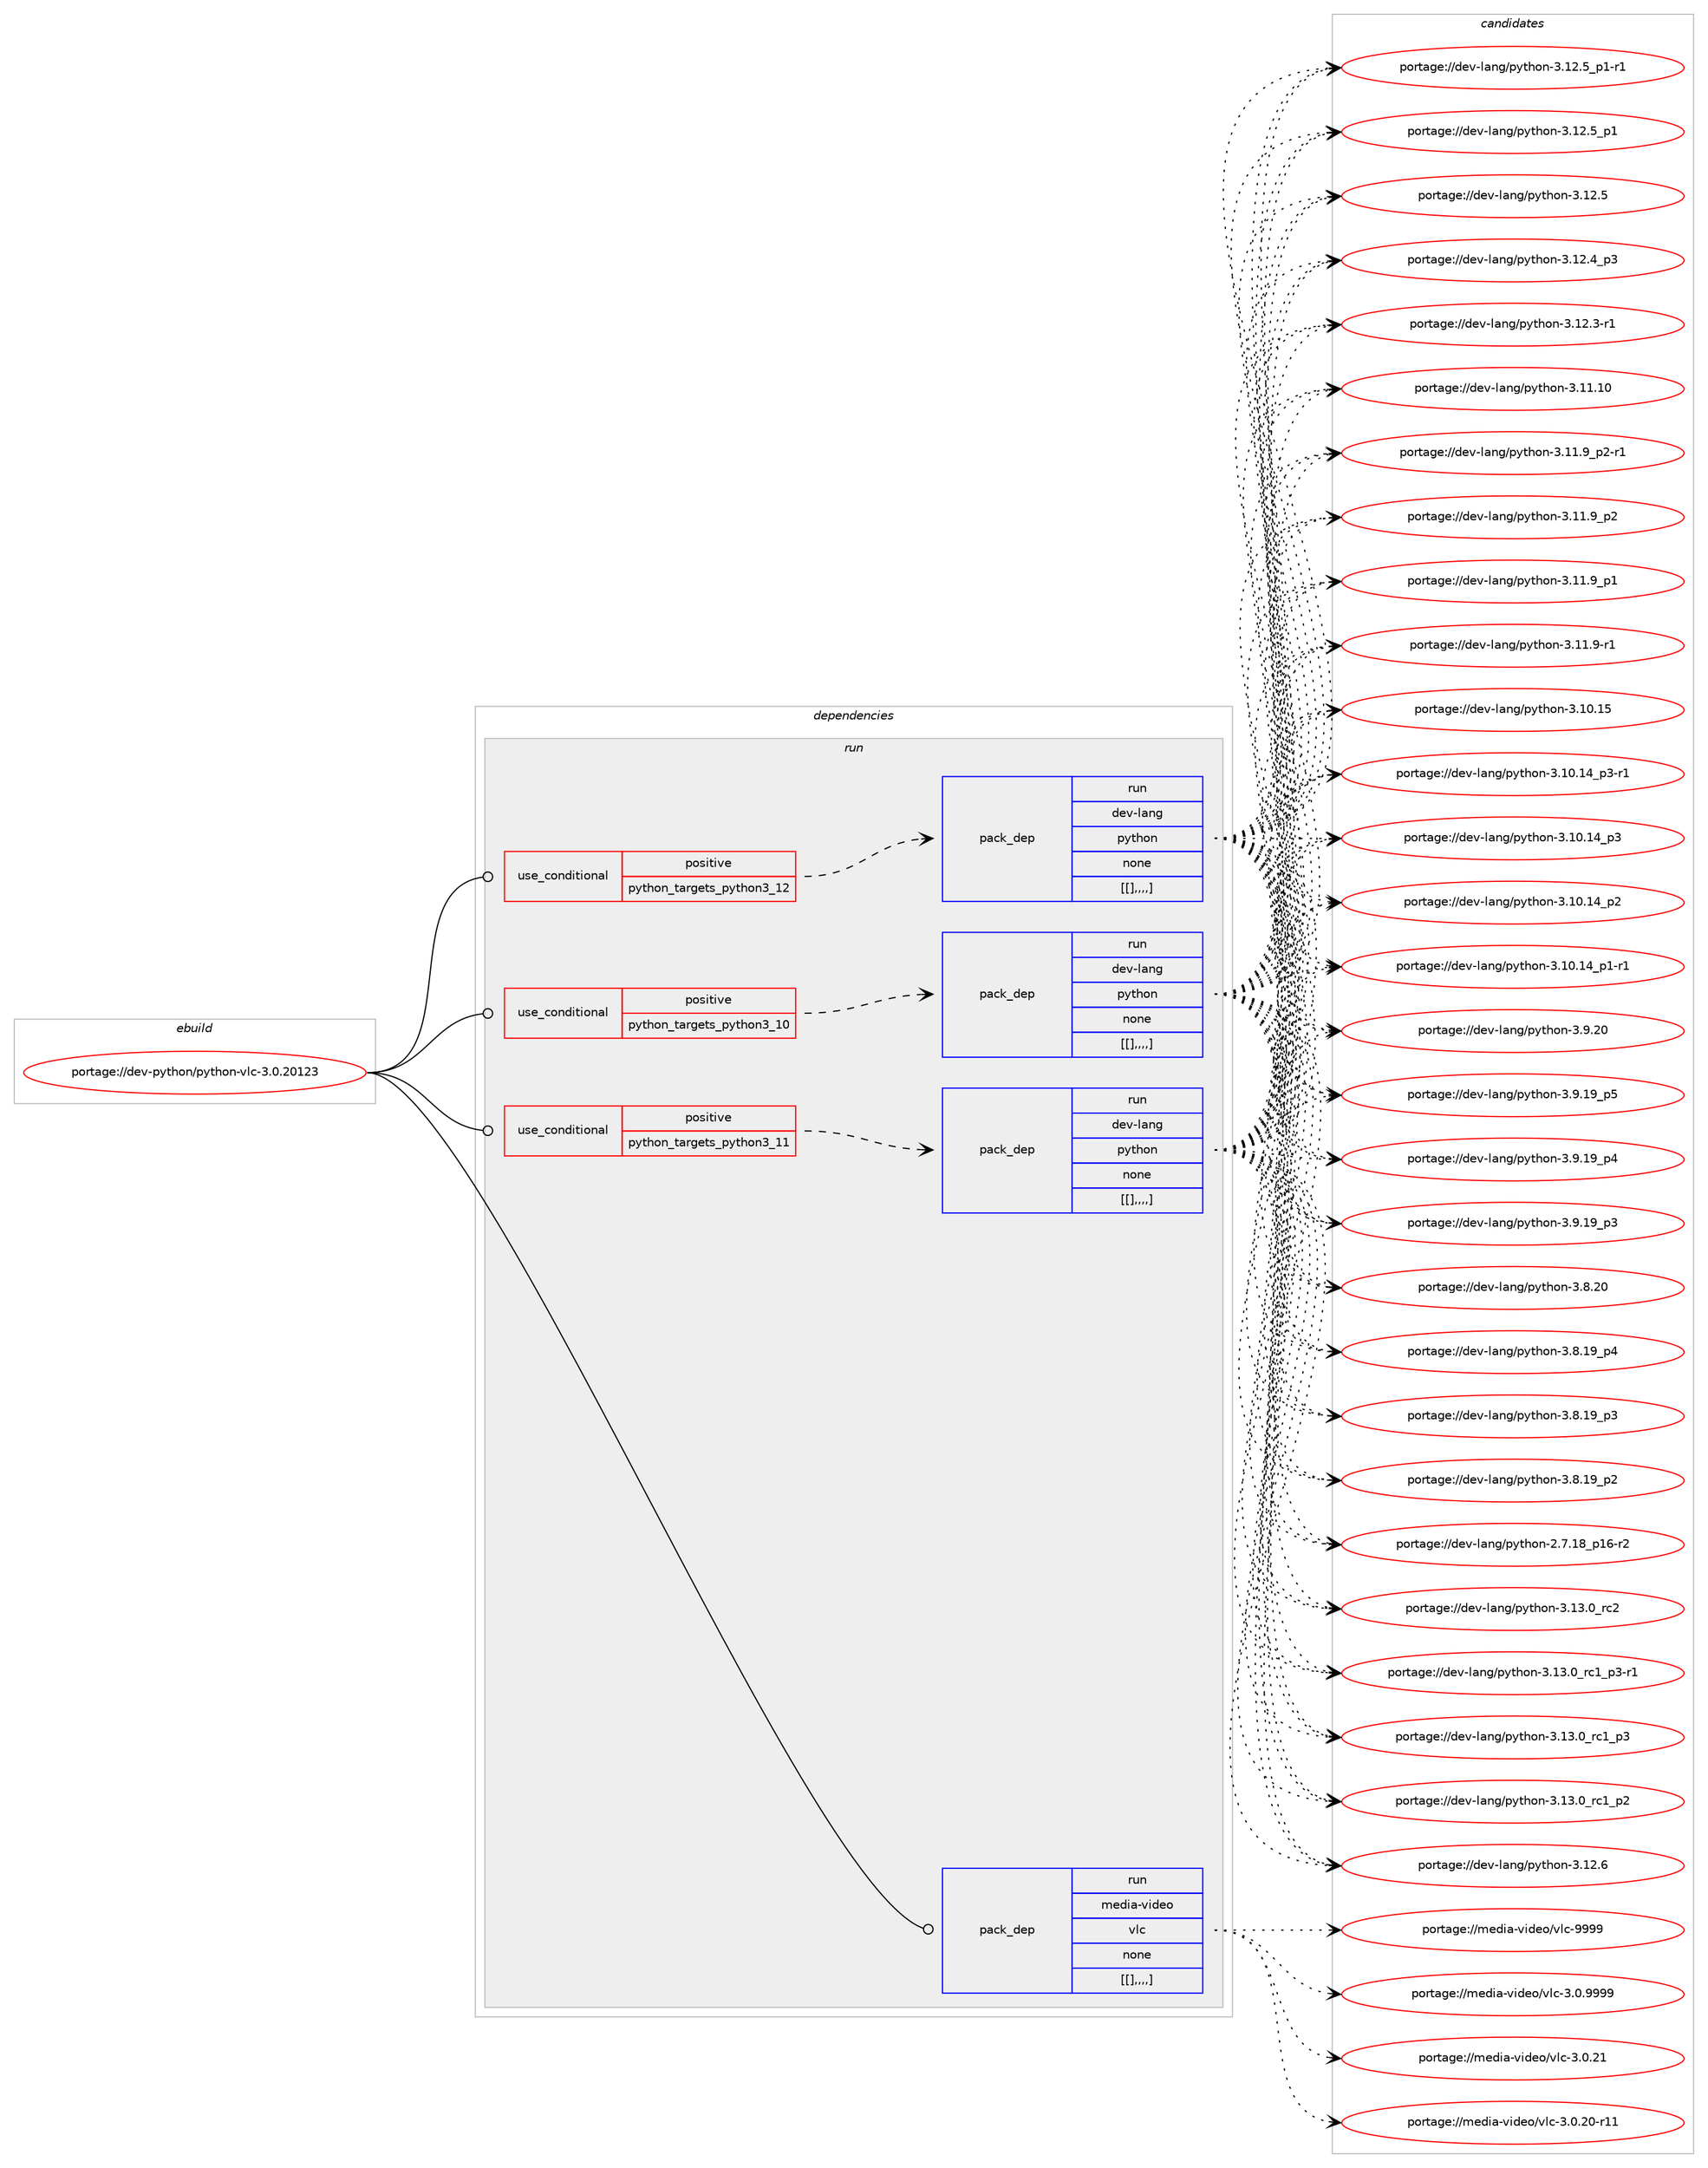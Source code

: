 digraph prolog {

# *************
# Graph options
# *************

newrank=true;
concentrate=true;
compound=true;
graph [rankdir=LR,fontname=Helvetica,fontsize=10,ranksep=1.5];#, ranksep=2.5, nodesep=0.2];
edge  [arrowhead=vee];
node  [fontname=Helvetica,fontsize=10];

# **********
# The ebuild
# **********

subgraph cluster_leftcol {
color=gray;
label=<<i>ebuild</i>>;
id [label="portage://dev-python/python-vlc-3.0.20123", color=red, width=4, href="../dev-python/python-vlc-3.0.20123.svg"];
}

# ****************
# The dependencies
# ****************

subgraph cluster_midcol {
color=gray;
label=<<i>dependencies</i>>;
subgraph cluster_compile {
fillcolor="#eeeeee";
style=filled;
label=<<i>compile</i>>;
}
subgraph cluster_compileandrun {
fillcolor="#eeeeee";
style=filled;
label=<<i>compile and run</i>>;
}
subgraph cluster_run {
fillcolor="#eeeeee";
style=filled;
label=<<i>run</i>>;
subgraph cond39380 {
dependency162447 [label=<<TABLE BORDER="0" CELLBORDER="1" CELLSPACING="0" CELLPADDING="4"><TR><TD ROWSPAN="3" CELLPADDING="10">use_conditional</TD></TR><TR><TD>positive</TD></TR><TR><TD>python_targets_python3_10</TD></TR></TABLE>>, shape=none, color=red];
subgraph pack121809 {
dependency162448 [label=<<TABLE BORDER="0" CELLBORDER="1" CELLSPACING="0" CELLPADDING="4" WIDTH="220"><TR><TD ROWSPAN="6" CELLPADDING="30">pack_dep</TD></TR><TR><TD WIDTH="110">run</TD></TR><TR><TD>dev-lang</TD></TR><TR><TD>python</TD></TR><TR><TD>none</TD></TR><TR><TD>[[],,,,]</TD></TR></TABLE>>, shape=none, color=blue];
}
dependency162447:e -> dependency162448:w [weight=20,style="dashed",arrowhead="vee"];
}
id:e -> dependency162447:w [weight=20,style="solid",arrowhead="odot"];
subgraph cond39381 {
dependency162449 [label=<<TABLE BORDER="0" CELLBORDER="1" CELLSPACING="0" CELLPADDING="4"><TR><TD ROWSPAN="3" CELLPADDING="10">use_conditional</TD></TR><TR><TD>positive</TD></TR><TR><TD>python_targets_python3_11</TD></TR></TABLE>>, shape=none, color=red];
subgraph pack121810 {
dependency162450 [label=<<TABLE BORDER="0" CELLBORDER="1" CELLSPACING="0" CELLPADDING="4" WIDTH="220"><TR><TD ROWSPAN="6" CELLPADDING="30">pack_dep</TD></TR><TR><TD WIDTH="110">run</TD></TR><TR><TD>dev-lang</TD></TR><TR><TD>python</TD></TR><TR><TD>none</TD></TR><TR><TD>[[],,,,]</TD></TR></TABLE>>, shape=none, color=blue];
}
dependency162449:e -> dependency162450:w [weight=20,style="dashed",arrowhead="vee"];
}
id:e -> dependency162449:w [weight=20,style="solid",arrowhead="odot"];
subgraph cond39382 {
dependency162451 [label=<<TABLE BORDER="0" CELLBORDER="1" CELLSPACING="0" CELLPADDING="4"><TR><TD ROWSPAN="3" CELLPADDING="10">use_conditional</TD></TR><TR><TD>positive</TD></TR><TR><TD>python_targets_python3_12</TD></TR></TABLE>>, shape=none, color=red];
subgraph pack121811 {
dependency162452 [label=<<TABLE BORDER="0" CELLBORDER="1" CELLSPACING="0" CELLPADDING="4" WIDTH="220"><TR><TD ROWSPAN="6" CELLPADDING="30">pack_dep</TD></TR><TR><TD WIDTH="110">run</TD></TR><TR><TD>dev-lang</TD></TR><TR><TD>python</TD></TR><TR><TD>none</TD></TR><TR><TD>[[],,,,]</TD></TR></TABLE>>, shape=none, color=blue];
}
dependency162451:e -> dependency162452:w [weight=20,style="dashed",arrowhead="vee"];
}
id:e -> dependency162451:w [weight=20,style="solid",arrowhead="odot"];
subgraph pack121812 {
dependency162453 [label=<<TABLE BORDER="0" CELLBORDER="1" CELLSPACING="0" CELLPADDING="4" WIDTH="220"><TR><TD ROWSPAN="6" CELLPADDING="30">pack_dep</TD></TR><TR><TD WIDTH="110">run</TD></TR><TR><TD>media-video</TD></TR><TR><TD>vlc</TD></TR><TR><TD>none</TD></TR><TR><TD>[[],,,,]</TD></TR></TABLE>>, shape=none, color=blue];
}
id:e -> dependency162453:w [weight=20,style="solid",arrowhead="odot"];
}
}

# **************
# The candidates
# **************

subgraph cluster_choices {
rank=same;
color=gray;
label=<<i>candidates</i>>;

subgraph choice121809 {
color=black;
nodesep=1;
choice10010111845108971101034711212111610411111045514649514648951149950 [label="portage://dev-lang/python-3.13.0_rc2", color=red, width=4,href="../dev-lang/python-3.13.0_rc2.svg"];
choice1001011184510897110103471121211161041111104551464951464895114994995112514511449 [label="portage://dev-lang/python-3.13.0_rc1_p3-r1", color=red, width=4,href="../dev-lang/python-3.13.0_rc1_p3-r1.svg"];
choice100101118451089711010347112121116104111110455146495146489511499499511251 [label="portage://dev-lang/python-3.13.0_rc1_p3", color=red, width=4,href="../dev-lang/python-3.13.0_rc1_p3.svg"];
choice100101118451089711010347112121116104111110455146495146489511499499511250 [label="portage://dev-lang/python-3.13.0_rc1_p2", color=red, width=4,href="../dev-lang/python-3.13.0_rc1_p2.svg"];
choice10010111845108971101034711212111610411111045514649504654 [label="portage://dev-lang/python-3.12.6", color=red, width=4,href="../dev-lang/python-3.12.6.svg"];
choice1001011184510897110103471121211161041111104551464950465395112494511449 [label="portage://dev-lang/python-3.12.5_p1-r1", color=red, width=4,href="../dev-lang/python-3.12.5_p1-r1.svg"];
choice100101118451089711010347112121116104111110455146495046539511249 [label="portage://dev-lang/python-3.12.5_p1", color=red, width=4,href="../dev-lang/python-3.12.5_p1.svg"];
choice10010111845108971101034711212111610411111045514649504653 [label="portage://dev-lang/python-3.12.5", color=red, width=4,href="../dev-lang/python-3.12.5.svg"];
choice100101118451089711010347112121116104111110455146495046529511251 [label="portage://dev-lang/python-3.12.4_p3", color=red, width=4,href="../dev-lang/python-3.12.4_p3.svg"];
choice100101118451089711010347112121116104111110455146495046514511449 [label="portage://dev-lang/python-3.12.3-r1", color=red, width=4,href="../dev-lang/python-3.12.3-r1.svg"];
choice1001011184510897110103471121211161041111104551464949464948 [label="portage://dev-lang/python-3.11.10", color=red, width=4,href="../dev-lang/python-3.11.10.svg"];
choice1001011184510897110103471121211161041111104551464949465795112504511449 [label="portage://dev-lang/python-3.11.9_p2-r1", color=red, width=4,href="../dev-lang/python-3.11.9_p2-r1.svg"];
choice100101118451089711010347112121116104111110455146494946579511250 [label="portage://dev-lang/python-3.11.9_p2", color=red, width=4,href="../dev-lang/python-3.11.9_p2.svg"];
choice100101118451089711010347112121116104111110455146494946579511249 [label="portage://dev-lang/python-3.11.9_p1", color=red, width=4,href="../dev-lang/python-3.11.9_p1.svg"];
choice100101118451089711010347112121116104111110455146494946574511449 [label="portage://dev-lang/python-3.11.9-r1", color=red, width=4,href="../dev-lang/python-3.11.9-r1.svg"];
choice1001011184510897110103471121211161041111104551464948464953 [label="portage://dev-lang/python-3.10.15", color=red, width=4,href="../dev-lang/python-3.10.15.svg"];
choice100101118451089711010347112121116104111110455146494846495295112514511449 [label="portage://dev-lang/python-3.10.14_p3-r1", color=red, width=4,href="../dev-lang/python-3.10.14_p3-r1.svg"];
choice10010111845108971101034711212111610411111045514649484649529511251 [label="portage://dev-lang/python-3.10.14_p3", color=red, width=4,href="../dev-lang/python-3.10.14_p3.svg"];
choice10010111845108971101034711212111610411111045514649484649529511250 [label="portage://dev-lang/python-3.10.14_p2", color=red, width=4,href="../dev-lang/python-3.10.14_p2.svg"];
choice100101118451089711010347112121116104111110455146494846495295112494511449 [label="portage://dev-lang/python-3.10.14_p1-r1", color=red, width=4,href="../dev-lang/python-3.10.14_p1-r1.svg"];
choice10010111845108971101034711212111610411111045514657465048 [label="portage://dev-lang/python-3.9.20", color=red, width=4,href="../dev-lang/python-3.9.20.svg"];
choice100101118451089711010347112121116104111110455146574649579511253 [label="portage://dev-lang/python-3.9.19_p5", color=red, width=4,href="../dev-lang/python-3.9.19_p5.svg"];
choice100101118451089711010347112121116104111110455146574649579511252 [label="portage://dev-lang/python-3.9.19_p4", color=red, width=4,href="../dev-lang/python-3.9.19_p4.svg"];
choice100101118451089711010347112121116104111110455146574649579511251 [label="portage://dev-lang/python-3.9.19_p3", color=red, width=4,href="../dev-lang/python-3.9.19_p3.svg"];
choice10010111845108971101034711212111610411111045514656465048 [label="portage://dev-lang/python-3.8.20", color=red, width=4,href="../dev-lang/python-3.8.20.svg"];
choice100101118451089711010347112121116104111110455146564649579511252 [label="portage://dev-lang/python-3.8.19_p4", color=red, width=4,href="../dev-lang/python-3.8.19_p4.svg"];
choice100101118451089711010347112121116104111110455146564649579511251 [label="portage://dev-lang/python-3.8.19_p3", color=red, width=4,href="../dev-lang/python-3.8.19_p3.svg"];
choice100101118451089711010347112121116104111110455146564649579511250 [label="portage://dev-lang/python-3.8.19_p2", color=red, width=4,href="../dev-lang/python-3.8.19_p2.svg"];
choice100101118451089711010347112121116104111110455046554649569511249544511450 [label="portage://dev-lang/python-2.7.18_p16-r2", color=red, width=4,href="../dev-lang/python-2.7.18_p16-r2.svg"];
dependency162448:e -> choice10010111845108971101034711212111610411111045514649514648951149950:w [style=dotted,weight="100"];
dependency162448:e -> choice1001011184510897110103471121211161041111104551464951464895114994995112514511449:w [style=dotted,weight="100"];
dependency162448:e -> choice100101118451089711010347112121116104111110455146495146489511499499511251:w [style=dotted,weight="100"];
dependency162448:e -> choice100101118451089711010347112121116104111110455146495146489511499499511250:w [style=dotted,weight="100"];
dependency162448:e -> choice10010111845108971101034711212111610411111045514649504654:w [style=dotted,weight="100"];
dependency162448:e -> choice1001011184510897110103471121211161041111104551464950465395112494511449:w [style=dotted,weight="100"];
dependency162448:e -> choice100101118451089711010347112121116104111110455146495046539511249:w [style=dotted,weight="100"];
dependency162448:e -> choice10010111845108971101034711212111610411111045514649504653:w [style=dotted,weight="100"];
dependency162448:e -> choice100101118451089711010347112121116104111110455146495046529511251:w [style=dotted,weight="100"];
dependency162448:e -> choice100101118451089711010347112121116104111110455146495046514511449:w [style=dotted,weight="100"];
dependency162448:e -> choice1001011184510897110103471121211161041111104551464949464948:w [style=dotted,weight="100"];
dependency162448:e -> choice1001011184510897110103471121211161041111104551464949465795112504511449:w [style=dotted,weight="100"];
dependency162448:e -> choice100101118451089711010347112121116104111110455146494946579511250:w [style=dotted,weight="100"];
dependency162448:e -> choice100101118451089711010347112121116104111110455146494946579511249:w [style=dotted,weight="100"];
dependency162448:e -> choice100101118451089711010347112121116104111110455146494946574511449:w [style=dotted,weight="100"];
dependency162448:e -> choice1001011184510897110103471121211161041111104551464948464953:w [style=dotted,weight="100"];
dependency162448:e -> choice100101118451089711010347112121116104111110455146494846495295112514511449:w [style=dotted,weight="100"];
dependency162448:e -> choice10010111845108971101034711212111610411111045514649484649529511251:w [style=dotted,weight="100"];
dependency162448:e -> choice10010111845108971101034711212111610411111045514649484649529511250:w [style=dotted,weight="100"];
dependency162448:e -> choice100101118451089711010347112121116104111110455146494846495295112494511449:w [style=dotted,weight="100"];
dependency162448:e -> choice10010111845108971101034711212111610411111045514657465048:w [style=dotted,weight="100"];
dependency162448:e -> choice100101118451089711010347112121116104111110455146574649579511253:w [style=dotted,weight="100"];
dependency162448:e -> choice100101118451089711010347112121116104111110455146574649579511252:w [style=dotted,weight="100"];
dependency162448:e -> choice100101118451089711010347112121116104111110455146574649579511251:w [style=dotted,weight="100"];
dependency162448:e -> choice10010111845108971101034711212111610411111045514656465048:w [style=dotted,weight="100"];
dependency162448:e -> choice100101118451089711010347112121116104111110455146564649579511252:w [style=dotted,weight="100"];
dependency162448:e -> choice100101118451089711010347112121116104111110455146564649579511251:w [style=dotted,weight="100"];
dependency162448:e -> choice100101118451089711010347112121116104111110455146564649579511250:w [style=dotted,weight="100"];
dependency162448:e -> choice100101118451089711010347112121116104111110455046554649569511249544511450:w [style=dotted,weight="100"];
}
subgraph choice121810 {
color=black;
nodesep=1;
choice10010111845108971101034711212111610411111045514649514648951149950 [label="portage://dev-lang/python-3.13.0_rc2", color=red, width=4,href="../dev-lang/python-3.13.0_rc2.svg"];
choice1001011184510897110103471121211161041111104551464951464895114994995112514511449 [label="portage://dev-lang/python-3.13.0_rc1_p3-r1", color=red, width=4,href="../dev-lang/python-3.13.0_rc1_p3-r1.svg"];
choice100101118451089711010347112121116104111110455146495146489511499499511251 [label="portage://dev-lang/python-3.13.0_rc1_p3", color=red, width=4,href="../dev-lang/python-3.13.0_rc1_p3.svg"];
choice100101118451089711010347112121116104111110455146495146489511499499511250 [label="portage://dev-lang/python-3.13.0_rc1_p2", color=red, width=4,href="../dev-lang/python-3.13.0_rc1_p2.svg"];
choice10010111845108971101034711212111610411111045514649504654 [label="portage://dev-lang/python-3.12.6", color=red, width=4,href="../dev-lang/python-3.12.6.svg"];
choice1001011184510897110103471121211161041111104551464950465395112494511449 [label="portage://dev-lang/python-3.12.5_p1-r1", color=red, width=4,href="../dev-lang/python-3.12.5_p1-r1.svg"];
choice100101118451089711010347112121116104111110455146495046539511249 [label="portage://dev-lang/python-3.12.5_p1", color=red, width=4,href="../dev-lang/python-3.12.5_p1.svg"];
choice10010111845108971101034711212111610411111045514649504653 [label="portage://dev-lang/python-3.12.5", color=red, width=4,href="../dev-lang/python-3.12.5.svg"];
choice100101118451089711010347112121116104111110455146495046529511251 [label="portage://dev-lang/python-3.12.4_p3", color=red, width=4,href="../dev-lang/python-3.12.4_p3.svg"];
choice100101118451089711010347112121116104111110455146495046514511449 [label="portage://dev-lang/python-3.12.3-r1", color=red, width=4,href="../dev-lang/python-3.12.3-r1.svg"];
choice1001011184510897110103471121211161041111104551464949464948 [label="portage://dev-lang/python-3.11.10", color=red, width=4,href="../dev-lang/python-3.11.10.svg"];
choice1001011184510897110103471121211161041111104551464949465795112504511449 [label="portage://dev-lang/python-3.11.9_p2-r1", color=red, width=4,href="../dev-lang/python-3.11.9_p2-r1.svg"];
choice100101118451089711010347112121116104111110455146494946579511250 [label="portage://dev-lang/python-3.11.9_p2", color=red, width=4,href="../dev-lang/python-3.11.9_p2.svg"];
choice100101118451089711010347112121116104111110455146494946579511249 [label="portage://dev-lang/python-3.11.9_p1", color=red, width=4,href="../dev-lang/python-3.11.9_p1.svg"];
choice100101118451089711010347112121116104111110455146494946574511449 [label="portage://dev-lang/python-3.11.9-r1", color=red, width=4,href="../dev-lang/python-3.11.9-r1.svg"];
choice1001011184510897110103471121211161041111104551464948464953 [label="portage://dev-lang/python-3.10.15", color=red, width=4,href="../dev-lang/python-3.10.15.svg"];
choice100101118451089711010347112121116104111110455146494846495295112514511449 [label="portage://dev-lang/python-3.10.14_p3-r1", color=red, width=4,href="../dev-lang/python-3.10.14_p3-r1.svg"];
choice10010111845108971101034711212111610411111045514649484649529511251 [label="portage://dev-lang/python-3.10.14_p3", color=red, width=4,href="../dev-lang/python-3.10.14_p3.svg"];
choice10010111845108971101034711212111610411111045514649484649529511250 [label="portage://dev-lang/python-3.10.14_p2", color=red, width=4,href="../dev-lang/python-3.10.14_p2.svg"];
choice100101118451089711010347112121116104111110455146494846495295112494511449 [label="portage://dev-lang/python-3.10.14_p1-r1", color=red, width=4,href="../dev-lang/python-3.10.14_p1-r1.svg"];
choice10010111845108971101034711212111610411111045514657465048 [label="portage://dev-lang/python-3.9.20", color=red, width=4,href="../dev-lang/python-3.9.20.svg"];
choice100101118451089711010347112121116104111110455146574649579511253 [label="portage://dev-lang/python-3.9.19_p5", color=red, width=4,href="../dev-lang/python-3.9.19_p5.svg"];
choice100101118451089711010347112121116104111110455146574649579511252 [label="portage://dev-lang/python-3.9.19_p4", color=red, width=4,href="../dev-lang/python-3.9.19_p4.svg"];
choice100101118451089711010347112121116104111110455146574649579511251 [label="portage://dev-lang/python-3.9.19_p3", color=red, width=4,href="../dev-lang/python-3.9.19_p3.svg"];
choice10010111845108971101034711212111610411111045514656465048 [label="portage://dev-lang/python-3.8.20", color=red, width=4,href="../dev-lang/python-3.8.20.svg"];
choice100101118451089711010347112121116104111110455146564649579511252 [label="portage://dev-lang/python-3.8.19_p4", color=red, width=4,href="../dev-lang/python-3.8.19_p4.svg"];
choice100101118451089711010347112121116104111110455146564649579511251 [label="portage://dev-lang/python-3.8.19_p3", color=red, width=4,href="../dev-lang/python-3.8.19_p3.svg"];
choice100101118451089711010347112121116104111110455146564649579511250 [label="portage://dev-lang/python-3.8.19_p2", color=red, width=4,href="../dev-lang/python-3.8.19_p2.svg"];
choice100101118451089711010347112121116104111110455046554649569511249544511450 [label="portage://dev-lang/python-2.7.18_p16-r2", color=red, width=4,href="../dev-lang/python-2.7.18_p16-r2.svg"];
dependency162450:e -> choice10010111845108971101034711212111610411111045514649514648951149950:w [style=dotted,weight="100"];
dependency162450:e -> choice1001011184510897110103471121211161041111104551464951464895114994995112514511449:w [style=dotted,weight="100"];
dependency162450:e -> choice100101118451089711010347112121116104111110455146495146489511499499511251:w [style=dotted,weight="100"];
dependency162450:e -> choice100101118451089711010347112121116104111110455146495146489511499499511250:w [style=dotted,weight="100"];
dependency162450:e -> choice10010111845108971101034711212111610411111045514649504654:w [style=dotted,weight="100"];
dependency162450:e -> choice1001011184510897110103471121211161041111104551464950465395112494511449:w [style=dotted,weight="100"];
dependency162450:e -> choice100101118451089711010347112121116104111110455146495046539511249:w [style=dotted,weight="100"];
dependency162450:e -> choice10010111845108971101034711212111610411111045514649504653:w [style=dotted,weight="100"];
dependency162450:e -> choice100101118451089711010347112121116104111110455146495046529511251:w [style=dotted,weight="100"];
dependency162450:e -> choice100101118451089711010347112121116104111110455146495046514511449:w [style=dotted,weight="100"];
dependency162450:e -> choice1001011184510897110103471121211161041111104551464949464948:w [style=dotted,weight="100"];
dependency162450:e -> choice1001011184510897110103471121211161041111104551464949465795112504511449:w [style=dotted,weight="100"];
dependency162450:e -> choice100101118451089711010347112121116104111110455146494946579511250:w [style=dotted,weight="100"];
dependency162450:e -> choice100101118451089711010347112121116104111110455146494946579511249:w [style=dotted,weight="100"];
dependency162450:e -> choice100101118451089711010347112121116104111110455146494946574511449:w [style=dotted,weight="100"];
dependency162450:e -> choice1001011184510897110103471121211161041111104551464948464953:w [style=dotted,weight="100"];
dependency162450:e -> choice100101118451089711010347112121116104111110455146494846495295112514511449:w [style=dotted,weight="100"];
dependency162450:e -> choice10010111845108971101034711212111610411111045514649484649529511251:w [style=dotted,weight="100"];
dependency162450:e -> choice10010111845108971101034711212111610411111045514649484649529511250:w [style=dotted,weight="100"];
dependency162450:e -> choice100101118451089711010347112121116104111110455146494846495295112494511449:w [style=dotted,weight="100"];
dependency162450:e -> choice10010111845108971101034711212111610411111045514657465048:w [style=dotted,weight="100"];
dependency162450:e -> choice100101118451089711010347112121116104111110455146574649579511253:w [style=dotted,weight="100"];
dependency162450:e -> choice100101118451089711010347112121116104111110455146574649579511252:w [style=dotted,weight="100"];
dependency162450:e -> choice100101118451089711010347112121116104111110455146574649579511251:w [style=dotted,weight="100"];
dependency162450:e -> choice10010111845108971101034711212111610411111045514656465048:w [style=dotted,weight="100"];
dependency162450:e -> choice100101118451089711010347112121116104111110455146564649579511252:w [style=dotted,weight="100"];
dependency162450:e -> choice100101118451089711010347112121116104111110455146564649579511251:w [style=dotted,weight="100"];
dependency162450:e -> choice100101118451089711010347112121116104111110455146564649579511250:w [style=dotted,weight="100"];
dependency162450:e -> choice100101118451089711010347112121116104111110455046554649569511249544511450:w [style=dotted,weight="100"];
}
subgraph choice121811 {
color=black;
nodesep=1;
choice10010111845108971101034711212111610411111045514649514648951149950 [label="portage://dev-lang/python-3.13.0_rc2", color=red, width=4,href="../dev-lang/python-3.13.0_rc2.svg"];
choice1001011184510897110103471121211161041111104551464951464895114994995112514511449 [label="portage://dev-lang/python-3.13.0_rc1_p3-r1", color=red, width=4,href="../dev-lang/python-3.13.0_rc1_p3-r1.svg"];
choice100101118451089711010347112121116104111110455146495146489511499499511251 [label="portage://dev-lang/python-3.13.0_rc1_p3", color=red, width=4,href="../dev-lang/python-3.13.0_rc1_p3.svg"];
choice100101118451089711010347112121116104111110455146495146489511499499511250 [label="portage://dev-lang/python-3.13.0_rc1_p2", color=red, width=4,href="../dev-lang/python-3.13.0_rc1_p2.svg"];
choice10010111845108971101034711212111610411111045514649504654 [label="portage://dev-lang/python-3.12.6", color=red, width=4,href="../dev-lang/python-3.12.6.svg"];
choice1001011184510897110103471121211161041111104551464950465395112494511449 [label="portage://dev-lang/python-3.12.5_p1-r1", color=red, width=4,href="../dev-lang/python-3.12.5_p1-r1.svg"];
choice100101118451089711010347112121116104111110455146495046539511249 [label="portage://dev-lang/python-3.12.5_p1", color=red, width=4,href="../dev-lang/python-3.12.5_p1.svg"];
choice10010111845108971101034711212111610411111045514649504653 [label="portage://dev-lang/python-3.12.5", color=red, width=4,href="../dev-lang/python-3.12.5.svg"];
choice100101118451089711010347112121116104111110455146495046529511251 [label="portage://dev-lang/python-3.12.4_p3", color=red, width=4,href="../dev-lang/python-3.12.4_p3.svg"];
choice100101118451089711010347112121116104111110455146495046514511449 [label="portage://dev-lang/python-3.12.3-r1", color=red, width=4,href="../dev-lang/python-3.12.3-r1.svg"];
choice1001011184510897110103471121211161041111104551464949464948 [label="portage://dev-lang/python-3.11.10", color=red, width=4,href="../dev-lang/python-3.11.10.svg"];
choice1001011184510897110103471121211161041111104551464949465795112504511449 [label="portage://dev-lang/python-3.11.9_p2-r1", color=red, width=4,href="../dev-lang/python-3.11.9_p2-r1.svg"];
choice100101118451089711010347112121116104111110455146494946579511250 [label="portage://dev-lang/python-3.11.9_p2", color=red, width=4,href="../dev-lang/python-3.11.9_p2.svg"];
choice100101118451089711010347112121116104111110455146494946579511249 [label="portage://dev-lang/python-3.11.9_p1", color=red, width=4,href="../dev-lang/python-3.11.9_p1.svg"];
choice100101118451089711010347112121116104111110455146494946574511449 [label="portage://dev-lang/python-3.11.9-r1", color=red, width=4,href="../dev-lang/python-3.11.9-r1.svg"];
choice1001011184510897110103471121211161041111104551464948464953 [label="portage://dev-lang/python-3.10.15", color=red, width=4,href="../dev-lang/python-3.10.15.svg"];
choice100101118451089711010347112121116104111110455146494846495295112514511449 [label="portage://dev-lang/python-3.10.14_p3-r1", color=red, width=4,href="../dev-lang/python-3.10.14_p3-r1.svg"];
choice10010111845108971101034711212111610411111045514649484649529511251 [label="portage://dev-lang/python-3.10.14_p3", color=red, width=4,href="../dev-lang/python-3.10.14_p3.svg"];
choice10010111845108971101034711212111610411111045514649484649529511250 [label="portage://dev-lang/python-3.10.14_p2", color=red, width=4,href="../dev-lang/python-3.10.14_p2.svg"];
choice100101118451089711010347112121116104111110455146494846495295112494511449 [label="portage://dev-lang/python-3.10.14_p1-r1", color=red, width=4,href="../dev-lang/python-3.10.14_p1-r1.svg"];
choice10010111845108971101034711212111610411111045514657465048 [label="portage://dev-lang/python-3.9.20", color=red, width=4,href="../dev-lang/python-3.9.20.svg"];
choice100101118451089711010347112121116104111110455146574649579511253 [label="portage://dev-lang/python-3.9.19_p5", color=red, width=4,href="../dev-lang/python-3.9.19_p5.svg"];
choice100101118451089711010347112121116104111110455146574649579511252 [label="portage://dev-lang/python-3.9.19_p4", color=red, width=4,href="../dev-lang/python-3.9.19_p4.svg"];
choice100101118451089711010347112121116104111110455146574649579511251 [label="portage://dev-lang/python-3.9.19_p3", color=red, width=4,href="../dev-lang/python-3.9.19_p3.svg"];
choice10010111845108971101034711212111610411111045514656465048 [label="portage://dev-lang/python-3.8.20", color=red, width=4,href="../dev-lang/python-3.8.20.svg"];
choice100101118451089711010347112121116104111110455146564649579511252 [label="portage://dev-lang/python-3.8.19_p4", color=red, width=4,href="../dev-lang/python-3.8.19_p4.svg"];
choice100101118451089711010347112121116104111110455146564649579511251 [label="portage://dev-lang/python-3.8.19_p3", color=red, width=4,href="../dev-lang/python-3.8.19_p3.svg"];
choice100101118451089711010347112121116104111110455146564649579511250 [label="portage://dev-lang/python-3.8.19_p2", color=red, width=4,href="../dev-lang/python-3.8.19_p2.svg"];
choice100101118451089711010347112121116104111110455046554649569511249544511450 [label="portage://dev-lang/python-2.7.18_p16-r2", color=red, width=4,href="../dev-lang/python-2.7.18_p16-r2.svg"];
dependency162452:e -> choice10010111845108971101034711212111610411111045514649514648951149950:w [style=dotted,weight="100"];
dependency162452:e -> choice1001011184510897110103471121211161041111104551464951464895114994995112514511449:w [style=dotted,weight="100"];
dependency162452:e -> choice100101118451089711010347112121116104111110455146495146489511499499511251:w [style=dotted,weight="100"];
dependency162452:e -> choice100101118451089711010347112121116104111110455146495146489511499499511250:w [style=dotted,weight="100"];
dependency162452:e -> choice10010111845108971101034711212111610411111045514649504654:w [style=dotted,weight="100"];
dependency162452:e -> choice1001011184510897110103471121211161041111104551464950465395112494511449:w [style=dotted,weight="100"];
dependency162452:e -> choice100101118451089711010347112121116104111110455146495046539511249:w [style=dotted,weight="100"];
dependency162452:e -> choice10010111845108971101034711212111610411111045514649504653:w [style=dotted,weight="100"];
dependency162452:e -> choice100101118451089711010347112121116104111110455146495046529511251:w [style=dotted,weight="100"];
dependency162452:e -> choice100101118451089711010347112121116104111110455146495046514511449:w [style=dotted,weight="100"];
dependency162452:e -> choice1001011184510897110103471121211161041111104551464949464948:w [style=dotted,weight="100"];
dependency162452:e -> choice1001011184510897110103471121211161041111104551464949465795112504511449:w [style=dotted,weight="100"];
dependency162452:e -> choice100101118451089711010347112121116104111110455146494946579511250:w [style=dotted,weight="100"];
dependency162452:e -> choice100101118451089711010347112121116104111110455146494946579511249:w [style=dotted,weight="100"];
dependency162452:e -> choice100101118451089711010347112121116104111110455146494946574511449:w [style=dotted,weight="100"];
dependency162452:e -> choice1001011184510897110103471121211161041111104551464948464953:w [style=dotted,weight="100"];
dependency162452:e -> choice100101118451089711010347112121116104111110455146494846495295112514511449:w [style=dotted,weight="100"];
dependency162452:e -> choice10010111845108971101034711212111610411111045514649484649529511251:w [style=dotted,weight="100"];
dependency162452:e -> choice10010111845108971101034711212111610411111045514649484649529511250:w [style=dotted,weight="100"];
dependency162452:e -> choice100101118451089711010347112121116104111110455146494846495295112494511449:w [style=dotted,weight="100"];
dependency162452:e -> choice10010111845108971101034711212111610411111045514657465048:w [style=dotted,weight="100"];
dependency162452:e -> choice100101118451089711010347112121116104111110455146574649579511253:w [style=dotted,weight="100"];
dependency162452:e -> choice100101118451089711010347112121116104111110455146574649579511252:w [style=dotted,weight="100"];
dependency162452:e -> choice100101118451089711010347112121116104111110455146574649579511251:w [style=dotted,weight="100"];
dependency162452:e -> choice10010111845108971101034711212111610411111045514656465048:w [style=dotted,weight="100"];
dependency162452:e -> choice100101118451089711010347112121116104111110455146564649579511252:w [style=dotted,weight="100"];
dependency162452:e -> choice100101118451089711010347112121116104111110455146564649579511251:w [style=dotted,weight="100"];
dependency162452:e -> choice100101118451089711010347112121116104111110455146564649579511250:w [style=dotted,weight="100"];
dependency162452:e -> choice100101118451089711010347112121116104111110455046554649569511249544511450:w [style=dotted,weight="100"];
}
subgraph choice121812 {
color=black;
nodesep=1;
choice109101100105974511810510010111147118108994557575757 [label="portage://media-video/vlc-9999", color=red, width=4,href="../media-video/vlc-9999.svg"];
choice10910110010597451181051001011114711810899455146484657575757 [label="portage://media-video/vlc-3.0.9999", color=red, width=4,href="../media-video/vlc-3.0.9999.svg"];
choice1091011001059745118105100101111471181089945514648465049 [label="portage://media-video/vlc-3.0.21", color=red, width=4,href="../media-video/vlc-3.0.21.svg"];
choice1091011001059745118105100101111471181089945514648465048451144949 [label="portage://media-video/vlc-3.0.20-r11", color=red, width=4,href="../media-video/vlc-3.0.20-r11.svg"];
dependency162453:e -> choice109101100105974511810510010111147118108994557575757:w [style=dotted,weight="100"];
dependency162453:e -> choice10910110010597451181051001011114711810899455146484657575757:w [style=dotted,weight="100"];
dependency162453:e -> choice1091011001059745118105100101111471181089945514648465049:w [style=dotted,weight="100"];
dependency162453:e -> choice1091011001059745118105100101111471181089945514648465048451144949:w [style=dotted,weight="100"];
}
}

}
